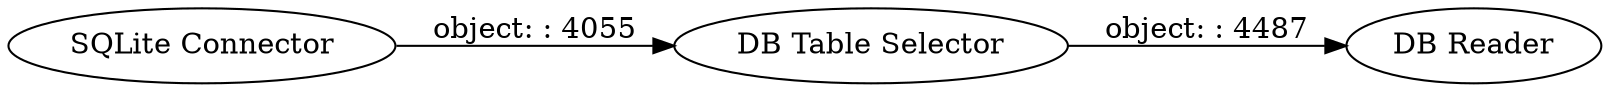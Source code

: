 digraph {
	"9155636641984999029_6" [label="SQLite Connector"]
	"9155636641984999029_29" [label="DB Reader"]
	"9155636641984999029_14" [label="DB Table Selector"]
	"9155636641984999029_14" -> "9155636641984999029_29" [label="object: : 4487"]
	"9155636641984999029_6" -> "9155636641984999029_14" [label="object: : 4055"]
	rankdir=LR
}
